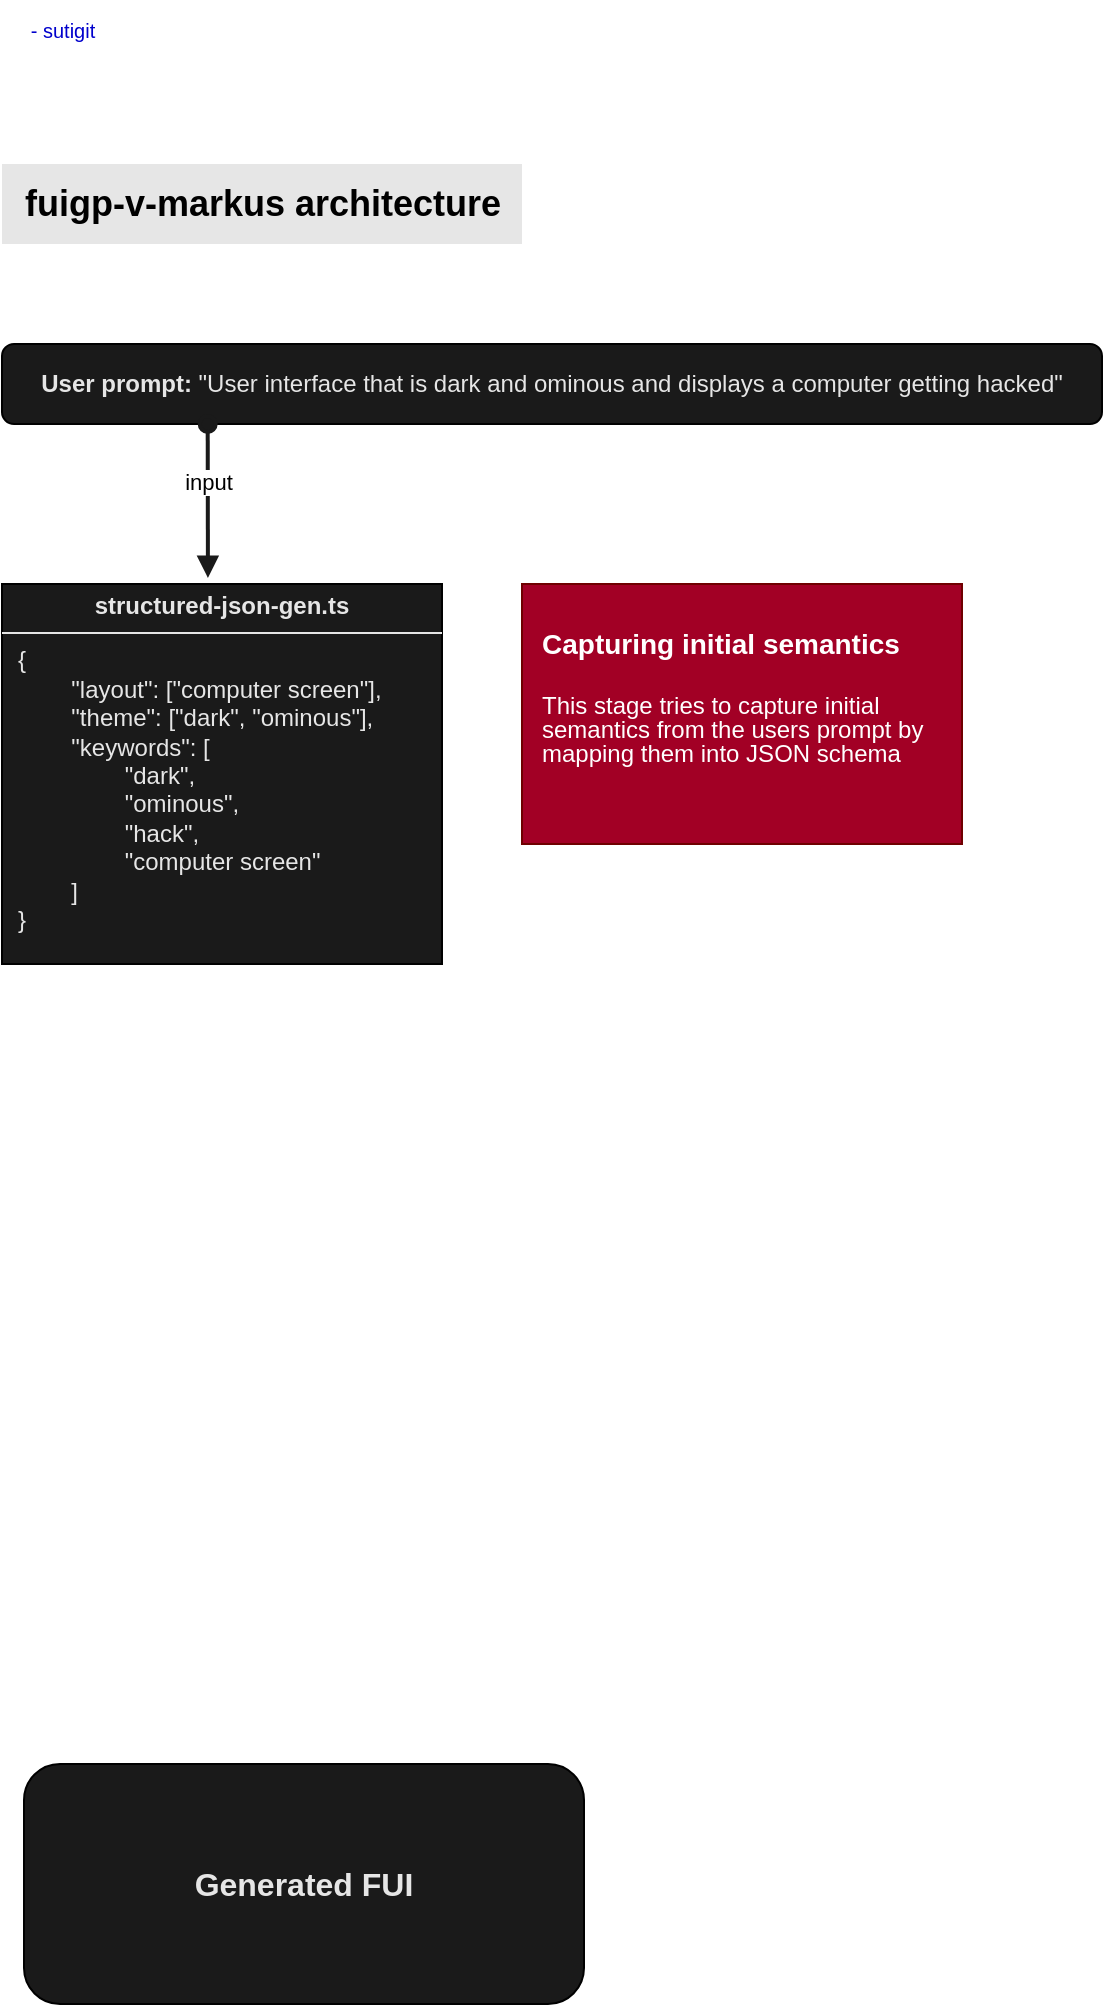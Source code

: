 <mxfile version="25.0.3">
  <diagram id="C5RBs43oDa-KdzZeNtuy" name="Page-1">
    <mxGraphModel dx="1434" dy="759" grid="1" gridSize="10" guides="1" tooltips="1" connect="1" arrows="1" fold="1" page="1" pageScale="1" pageWidth="827" pageHeight="1169" math="0" shadow="0">
      <root>
        <mxCell id="WIyWlLk6GJQsqaUBKTNV-0" />
        <mxCell id="WIyWlLk6GJQsqaUBKTNV-1" parent="WIyWlLk6GJQsqaUBKTNV-0" />
        <mxCell id="WIyWlLk6GJQsqaUBKTNV-3" value="&lt;b&gt;User prompt:&lt;/b&gt;&amp;nbsp;&lt;span style=&quot;text-wrap-mode: nowrap;&quot;&gt;&quot;User interface that is dark and ominous and displays a computer getting hacked&quot;&lt;/span&gt;" style="rounded=1;whiteSpace=wrap;html=1;fontSize=12;glass=0;strokeWidth=1;shadow=0;align=center;fillColor=#1A1A1A;fontColor=#E6E6E6;labelBorderColor=none;" parent="WIyWlLk6GJQsqaUBKTNV-1" vertex="1">
          <mxGeometry x="139" y="210" width="550" height="40" as="geometry" />
        </mxCell>
        <mxCell id="WIyWlLk6GJQsqaUBKTNV-11" value="&lt;font style=&quot;font-size: 16px;&quot;&gt;&lt;b&gt;Generated FUI&lt;/b&gt;&lt;/font&gt;" style="rounded=1;whiteSpace=wrap;html=1;fontSize=12;glass=0;strokeWidth=1;shadow=0;fillStyle=solid;fillColor=#1A1A1A;fontColor=#E6E6E6;" parent="WIyWlLk6GJQsqaUBKTNV-1" vertex="1">
          <mxGeometry x="150" y="920" width="280" height="120" as="geometry" />
        </mxCell>
        <mxCell id="if9IzrzMUhtBcB4d1U0J-5" value="&lt;h1 style=&quot;margin-top: 0px; line-height: 100%;&quot;&gt;&lt;font style=&quot;line-height: 100%; font-size: 14px;&quot;&gt;Capturing initial semantics&lt;/font&gt;&lt;/h1&gt;&lt;p style=&quot;line-height: 100%;&quot;&gt;This stage tries to capture initial semantics from the users prompt by mapping them into JSON schema&amp;nbsp;&lt;/p&gt;" style="text;html=1;whiteSpace=wrap;overflow=hidden;rounded=0;fillColor=#a20025;fontColor=#ffffff;labelBackgroundColor=none;spacing=10;fillStyle=solid;fontFamily=Helvetica;glass=0;shadow=0;strokeColor=#6F0000;" parent="WIyWlLk6GJQsqaUBKTNV-1" vertex="1">
          <mxGeometry x="399" y="330" width="220" height="130" as="geometry" />
        </mxCell>
        <mxCell id="Mn7JN3Po8hhhXdDn2IO8-6" value="&lt;p style=&quot;margin: 4px 0px 0px; text-align: center;&quot;&gt;&lt;b style=&quot;&quot;&gt;structured-json-gen.ts&lt;/b&gt;&lt;/p&gt;&lt;hr style=&quot;border-style:solid;&quot; size=&quot;1&quot;&gt;&lt;p style=&quot;margin:0px;margin-left:8px;&quot;&gt;{&lt;/p&gt;&lt;p style=&quot;margin:0px;margin-left:8px;&quot;&gt;&lt;span style=&quot;white-space: pre;&quot;&gt;&#x9;&lt;/span&gt;&quot;layout&quot;: [&quot;computer screen&quot;],&lt;br&gt;&lt;/p&gt;&lt;p style=&quot;margin:0px;margin-left:8px;&quot;&gt;&lt;span style=&quot;white-space: pre;&quot;&gt;&#x9;&lt;/span&gt;&quot;theme&quot;: [&quot;dark&quot;, &quot;ominous&quot;],&lt;br&gt;&lt;/p&gt;&lt;p style=&quot;margin:0px;margin-left:8px;&quot;&gt;&lt;span style=&quot;white-space: pre;&quot;&gt;&#x9;&lt;/span&gt;&quot;keywords&quot;: [&lt;/p&gt;&lt;p style=&quot;margin:0px;margin-left:8px;&quot;&gt;&lt;span style=&quot;white-space: pre;&quot;&gt;&#x9;&lt;/span&gt;&lt;span style=&quot;white-space: pre;&quot;&gt;&#x9;&lt;/span&gt;&quot;dark&quot;,&amp;nbsp;&lt;/p&gt;&lt;p style=&quot;margin:0px;margin-left:8px;&quot;&gt;&lt;span style=&quot;white-space: pre;&quot;&gt;&#x9;&lt;/span&gt;&lt;span style=&quot;white-space: pre;&quot;&gt;&#x9;&lt;/span&gt;&quot;ominous&quot;,&lt;/p&gt;&lt;p style=&quot;margin:0px;margin-left:8px;&quot;&gt;&amp;nbsp; &lt;span style=&quot;white-space: pre;&quot;&gt;&#x9;&lt;/span&gt;&lt;span style=&quot;white-space: pre;&quot;&gt;&#x9;&lt;/span&gt;&quot;hack&quot;,&amp;nbsp;&lt;/p&gt;&lt;p style=&quot;margin:0px;margin-left:8px;&quot;&gt;&lt;span style=&quot;white-space: pre;&quot;&gt;&#x9;&lt;/span&gt;&lt;span style=&quot;white-space: pre;&quot;&gt;&#x9;&lt;/span&gt;&quot;computer screen&quot;&lt;/p&gt;&lt;p style=&quot;margin:0px;margin-left:8px;&quot;&gt;&lt;span style=&quot;white-space: pre;&quot;&gt;&#x9;&lt;/span&gt;]&lt;br&gt;&lt;/p&gt;&lt;p style=&quot;margin:0px;margin-left:8px;&quot;&gt;}&lt;/p&gt;" style="verticalAlign=top;align=left;overflow=fill;html=1;whiteSpace=wrap;labelBackgroundColor=none;fontColor=#E6E6E6;spacing=2;spacingLeft=7;labelBorderColor=none;fillStyle=solid;fillColor=#1A1A1A;" parent="WIyWlLk6GJQsqaUBKTNV-1" vertex="1">
          <mxGeometry x="139" y="330" width="220" height="190" as="geometry" />
        </mxCell>
        <mxCell id="Mn7JN3Po8hhhXdDn2IO8-7" value="&lt;font style=&quot;font-size: 18px;&quot;&gt;&lt;b&gt;fuigp-v-markus architecture&lt;/b&gt;&lt;/font&gt;" style="text;html=1;align=center;verticalAlign=middle;resizable=0;points=[];autosize=1;strokeColor=none;fillColor=#E6E6E6;fillStyle=solid;" parent="WIyWlLk6GJQsqaUBKTNV-1" vertex="1">
          <mxGeometry x="139" y="120" width="260" height="40" as="geometry" />
        </mxCell>
        <mxCell id="Mn7JN3Po8hhhXdDn2IO8-9" value="input" style="html=1;verticalAlign=bottom;startArrow=oval;startFill=1;endArrow=block;startSize=8;curved=0;rounded=0;exitX=0.187;exitY=1;exitDx=0;exitDy=0;exitPerimeter=0;entryX=0.468;entryY=-0.016;entryDx=0;entryDy=0;entryPerimeter=0;strokeWidth=2;strokeColor=#1A1A1A;" parent="WIyWlLk6GJQsqaUBKTNV-1" source="WIyWlLk6GJQsqaUBKTNV-3" target="Mn7JN3Po8hhhXdDn2IO8-6" edge="1">
          <mxGeometry width="60" relative="1" as="geometry">
            <mxPoint x="380" y="380" as="sourcePoint" />
            <mxPoint x="440" y="380" as="targetPoint" />
          </mxGeometry>
        </mxCell>
        <mxCell id="a0fFAlC4vpPNby8pKLP0-0" value="&lt;font color=&quot;#0000cc&quot; style=&quot;font-size: 10px;&quot;&gt;- sutigit&lt;/font&gt;" style="text;html=1;align=center;verticalAlign=middle;resizable=0;points=[];autosize=1;strokeColor=none;fillColor=none;" vertex="1" parent="WIyWlLk6GJQsqaUBKTNV-1">
          <mxGeometry x="139" y="38" width="60" height="30" as="geometry" />
        </mxCell>
      </root>
    </mxGraphModel>
  </diagram>
</mxfile>

